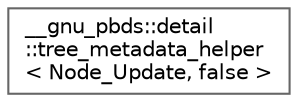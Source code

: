 digraph "Graphical Class Hierarchy"
{
 // LATEX_PDF_SIZE
  bgcolor="transparent";
  edge [fontname=Helvetica,fontsize=10,labelfontname=Helvetica,labelfontsize=10];
  node [fontname=Helvetica,fontsize=10,shape=box,height=0.2,width=0.4];
  rankdir="LR";
  Node0 [id="Node000000",label="__gnu_pbds::detail\l::tree_metadata_helper\l\< Node_Update, false \>",height=0.2,width=0.4,color="grey40", fillcolor="white", style="filled",URL="$struct____gnu__pbds_1_1detail_1_1tree__metadata__helper_3_01_node___update_00_01false_01_4.html",tooltip="Specialization, false."];
}
